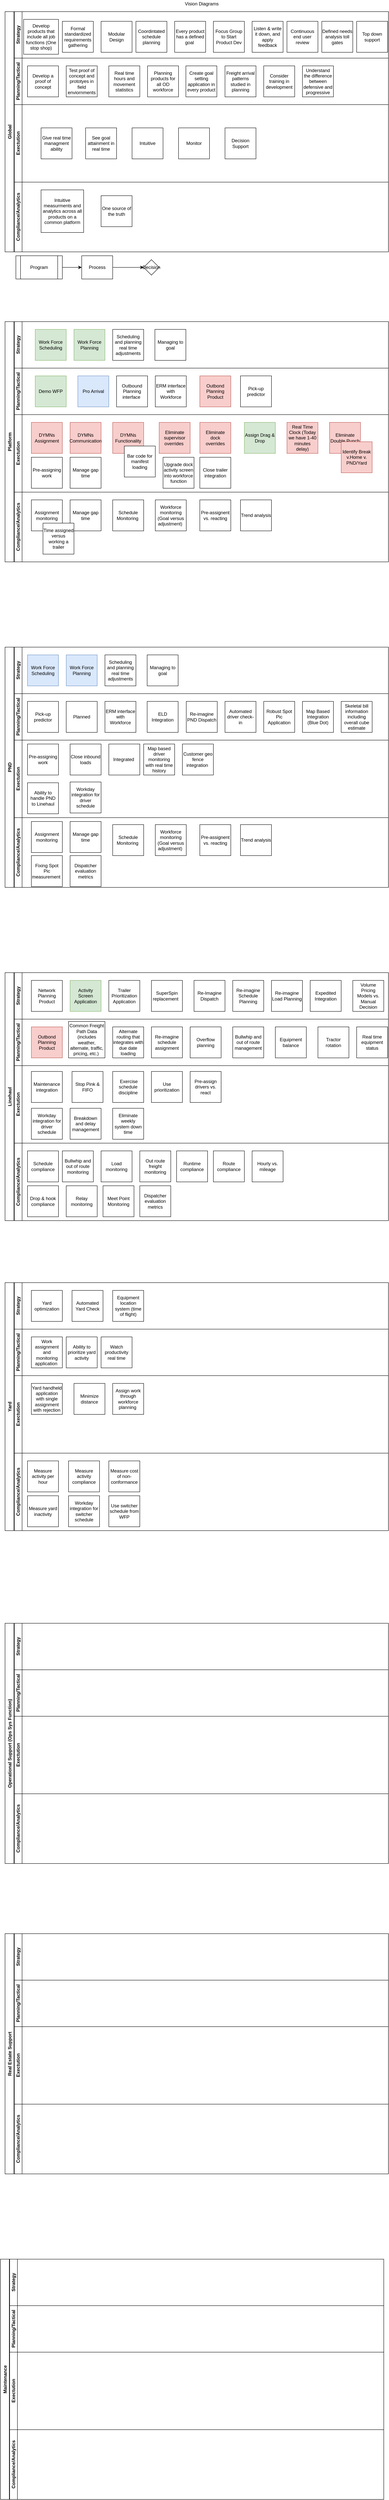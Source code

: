 <mxfile version="14.7.8" type="github">
  <diagram id="prtHgNgQTEPvFCAcTncT" name="Page-1">
    <mxGraphModel dx="569" dy="305" grid="1" gridSize="10" guides="1" tooltips="1" connect="1" arrows="1" fold="1" page="1" pageScale="1" pageWidth="1169" pageHeight="827" math="0" shadow="0">
      <root>
        <mxCell id="0" />
        <mxCell id="1" parent="0" />
        <mxCell id="YpiswbPUXittL1wo25aG-7" value="Global" style="swimlane;horizontal=0;" parent="1" vertex="1">
          <mxGeometry x="82" y="80" width="990" height="620" as="geometry" />
        </mxCell>
        <mxCell id="YpiswbPUXittL1wo25aG-3" value="Strategy" style="swimlane;html=1;startSize=20;horizontal=0;" parent="YpiswbPUXittL1wo25aG-7" vertex="1">
          <mxGeometry x="24" width="966" height="120" as="geometry" />
        </mxCell>
        <mxCell id="aJCjJeXkYi-TB71Nvnjo-6" value="Develop products that include all job functions (One stop shop)" style="whiteSpace=wrap;html=1;aspect=fixed;" vertex="1" parent="YpiswbPUXittL1wo25aG-3">
          <mxGeometry x="24" y="20" width="90" height="90" as="geometry" />
        </mxCell>
        <mxCell id="aJCjJeXkYi-TB71Nvnjo-7" value="Modular Design" style="whiteSpace=wrap;html=1;aspect=fixed;" vertex="1" parent="YpiswbPUXittL1wo25aG-3">
          <mxGeometry x="224" y="25" width="80" height="80" as="geometry" />
        </mxCell>
        <mxCell id="aJCjJeXkYi-TB71Nvnjo-8" value="Coordintated schedule planning" style="whiteSpace=wrap;html=1;aspect=fixed;" vertex="1" parent="YpiswbPUXittL1wo25aG-3">
          <mxGeometry x="314" y="25" width="80" height="80" as="geometry" />
        </mxCell>
        <mxCell id="aJCjJeXkYi-TB71Nvnjo-10" value="Every product has a defined goal&amp;nbsp;" style="whiteSpace=wrap;html=1;aspect=fixed;" vertex="1" parent="YpiswbPUXittL1wo25aG-3">
          <mxGeometry x="414" y="25" width="80" height="80" as="geometry" />
        </mxCell>
        <mxCell id="aJCjJeXkYi-TB71Nvnjo-11" value="Focus Group to Start Product Dev" style="whiteSpace=wrap;html=1;aspect=fixed;" vertex="1" parent="YpiswbPUXittL1wo25aG-3">
          <mxGeometry x="514" y="25" width="80" height="80" as="geometry" />
        </mxCell>
        <mxCell id="aJCjJeXkYi-TB71Nvnjo-12" value="Continuous end user review" style="whiteSpace=wrap;html=1;aspect=fixed;" vertex="1" parent="YpiswbPUXittL1wo25aG-3">
          <mxGeometry x="704" y="25" width="80" height="80" as="geometry" />
        </mxCell>
        <mxCell id="aJCjJeXkYi-TB71Nvnjo-13" value="Defined needs analysis toll gates" style="whiteSpace=wrap;html=1;aspect=fixed;" vertex="1" parent="YpiswbPUXittL1wo25aG-3">
          <mxGeometry x="794" y="25" width="80" height="80" as="geometry" />
        </mxCell>
        <mxCell id="aJCjJeXkYi-TB71Nvnjo-21" value="Listen &amp;amp; write it down, and apply feedback" style="whiteSpace=wrap;html=1;aspect=fixed;" vertex="1" parent="YpiswbPUXittL1wo25aG-3">
          <mxGeometry x="614" y="25" width="80" height="80" as="geometry" />
        </mxCell>
        <mxCell id="aJCjJeXkYi-TB71Nvnjo-22" value="Formal standardized requirements gathering" style="whiteSpace=wrap;html=1;aspect=fixed;" vertex="1" parent="YpiswbPUXittL1wo25aG-3">
          <mxGeometry x="124" y="25" width="80" height="80" as="geometry" />
        </mxCell>
        <mxCell id="aJCjJeXkYi-TB71Nvnjo-31" value="Top down support" style="whiteSpace=wrap;html=1;aspect=fixed;" vertex="1" parent="YpiswbPUXittL1wo25aG-3">
          <mxGeometry x="884" y="25" width="80" height="80" as="geometry" />
        </mxCell>
        <mxCell id="YpiswbPUXittL1wo25aG-10" value="Planning/Tactical" style="swimlane;html=1;startSize=20;horizontal=0;" parent="YpiswbPUXittL1wo25aG-7" vertex="1">
          <mxGeometry x="24" y="120" width="966" height="120" as="geometry" />
        </mxCell>
        <mxCell id="aJCjJeXkYi-TB71Nvnjo-14" value="Real time hours and movement statistics" style="whiteSpace=wrap;html=1;aspect=fixed;" vertex="1" parent="YpiswbPUXittL1wo25aG-10">
          <mxGeometry x="244" y="20" width="80" height="80" as="geometry" />
        </mxCell>
        <mxCell id="aJCjJeXkYi-TB71Nvnjo-16" value="Planning products for all OD workforce" style="whiteSpace=wrap;html=1;aspect=fixed;" vertex="1" parent="YpiswbPUXittL1wo25aG-10">
          <mxGeometry x="344" y="20" width="80" height="80" as="geometry" />
        </mxCell>
        <mxCell id="aJCjJeXkYi-TB71Nvnjo-18" value="Freight arrival patterns studied in planning" style="whiteSpace=wrap;html=1;aspect=fixed;" vertex="1" parent="YpiswbPUXittL1wo25aG-10">
          <mxGeometry x="544" y="20" width="80" height="80" as="geometry" />
        </mxCell>
        <mxCell id="aJCjJeXkYi-TB71Nvnjo-20" value="Create goal setting application in every product" style="whiteSpace=wrap;html=1;aspect=fixed;" vertex="1" parent="YpiswbPUXittL1wo25aG-10">
          <mxGeometry x="443" y="20" width="80" height="80" as="geometry" />
        </mxCell>
        <mxCell id="aJCjJeXkYi-TB71Nvnjo-23" value="Develop a proof of concept" style="whiteSpace=wrap;html=1;aspect=fixed;" vertex="1" parent="YpiswbPUXittL1wo25aG-10">
          <mxGeometry x="34" y="20" width="80" height="80" as="geometry" />
        </mxCell>
        <mxCell id="aJCjJeXkYi-TB71Nvnjo-24" value="Consider training in development" style="whiteSpace=wrap;html=1;aspect=fixed;" vertex="1" parent="YpiswbPUXittL1wo25aG-10">
          <mxGeometry x="644" y="20" width="80" height="80" as="geometry" />
        </mxCell>
        <mxCell id="aJCjJeXkYi-TB71Nvnjo-26" value="Test proof of concept and prototyes in field enviornments" style="whiteSpace=wrap;html=1;aspect=fixed;" vertex="1" parent="YpiswbPUXittL1wo25aG-10">
          <mxGeometry x="134" y="20" width="80" height="80" as="geometry" />
        </mxCell>
        <mxCell id="aJCjJeXkYi-TB71Nvnjo-27" value="Understand the difference between defensive and progressive" style="whiteSpace=wrap;html=1;aspect=fixed;" vertex="1" parent="YpiswbPUXittL1wo25aG-10">
          <mxGeometry x="744" y="20" width="80" height="80" as="geometry" />
        </mxCell>
        <mxCell id="YpiswbPUXittL1wo25aG-18" value="Compliance/Analytics" style="swimlane;html=1;startSize=20;horizontal=0;" parent="YpiswbPUXittL1wo25aG-7" vertex="1">
          <mxGeometry x="24" y="440" width="966" height="180" as="geometry" />
        </mxCell>
        <mxCell id="aJCjJeXkYi-TB71Nvnjo-9" value="Intuitive measurments and analytics across all products on a common platform" style="whiteSpace=wrap;html=1;aspect=fixed;" vertex="1" parent="YpiswbPUXittL1wo25aG-18">
          <mxGeometry x="69" y="20" width="110" height="110" as="geometry" />
        </mxCell>
        <mxCell id="aJCjJeXkYi-TB71Nvnjo-35" value="One source of the truth" style="whiteSpace=wrap;html=1;aspect=fixed;" vertex="1" parent="YpiswbPUXittL1wo25aG-18">
          <mxGeometry x="224" y="35" width="80" height="80" as="geometry" />
        </mxCell>
        <mxCell id="YpiswbPUXittL1wo25aG-33" value="Exectution" style="swimlane;html=1;startSize=20;horizontal=0;" parent="YpiswbPUXittL1wo25aG-7" vertex="1">
          <mxGeometry x="24" y="240" width="966" height="200" as="geometry" />
        </mxCell>
        <mxCell id="aJCjJeXkYi-TB71Nvnjo-19" value="Give real time managment ability" style="whiteSpace=wrap;html=1;aspect=fixed;" vertex="1" parent="YpiswbPUXittL1wo25aG-33">
          <mxGeometry x="69" y="60" width="80" height="80" as="geometry" />
        </mxCell>
        <mxCell id="aJCjJeXkYi-TB71Nvnjo-17" value="See goal attainment in real time" style="whiteSpace=wrap;html=1;aspect=fixed;" vertex="1" parent="YpiswbPUXittL1wo25aG-33">
          <mxGeometry x="184" y="60" width="80" height="80" as="geometry" />
        </mxCell>
        <mxCell id="aJCjJeXkYi-TB71Nvnjo-28" value="Intuitive" style="whiteSpace=wrap;html=1;aspect=fixed;" vertex="1" parent="YpiswbPUXittL1wo25aG-33">
          <mxGeometry x="304" y="60" width="80" height="80" as="geometry" />
        </mxCell>
        <mxCell id="aJCjJeXkYi-TB71Nvnjo-29" value="Monitor" style="whiteSpace=wrap;html=1;aspect=fixed;" vertex="1" parent="YpiswbPUXittL1wo25aG-33">
          <mxGeometry x="424" y="60" width="80" height="80" as="geometry" />
        </mxCell>
        <mxCell id="aJCjJeXkYi-TB71Nvnjo-30" value="Decision Support" style="whiteSpace=wrap;html=1;aspect=fixed;" vertex="1" parent="YpiswbPUXittL1wo25aG-33">
          <mxGeometry x="544" y="60" width="80" height="80" as="geometry" />
        </mxCell>
        <mxCell id="YpiswbPUXittL1wo25aG-24" value="Platform" style="swimlane;horizontal=0;startSize=23;" parent="1" vertex="1">
          <mxGeometry x="82" y="880" width="990" height="620" as="geometry" />
        </mxCell>
        <mxCell id="YpiswbPUXittL1wo25aG-25" value="Strategy" style="swimlane;html=1;startSize=20;horizontal=0;" parent="YpiswbPUXittL1wo25aG-24" vertex="1">
          <mxGeometry x="24" width="966" height="120" as="geometry" />
        </mxCell>
        <mxCell id="YpiswbPUXittL1wo25aG-29" style="edgeStyle=orthogonalEdgeStyle;rounded=0;orthogonalLoop=1;jettySize=auto;html=1;exitX=1;exitY=0.5;exitDx=0;exitDy=0;entryX=0;entryY=0.5;entryDx=0;entryDy=0;" parent="YpiswbPUXittL1wo25aG-25" edge="1">
          <mxGeometry relative="1" as="geometry">
            <mxPoint x="236" y="60" as="targetPoint" />
          </mxGeometry>
        </mxCell>
        <mxCell id="aJCjJeXkYi-TB71Nvnjo-32" value="Work Force Planning" style="whiteSpace=wrap;html=1;aspect=fixed;fillColor=#d5e8d4;strokeColor=#82b366;" vertex="1" parent="YpiswbPUXittL1wo25aG-25">
          <mxGeometry x="154" y="20" width="80" height="80" as="geometry" />
        </mxCell>
        <mxCell id="aJCjJeXkYi-TB71Nvnjo-36" value="Work Force Scheduling" style="whiteSpace=wrap;html=1;aspect=fixed;fillColor=#d5e8d4;strokeColor=#82b366;" vertex="1" parent="YpiswbPUXittL1wo25aG-25">
          <mxGeometry x="54" y="20" width="80" height="80" as="geometry" />
        </mxCell>
        <mxCell id="aJCjJeXkYi-TB71Nvnjo-37" value="Scheduling and planning real time adjustments" style="whiteSpace=wrap;html=1;aspect=fixed;" vertex="1" parent="YpiswbPUXittL1wo25aG-25">
          <mxGeometry x="254" y="20" width="80" height="80" as="geometry" />
        </mxCell>
        <mxCell id="aJCjJeXkYi-TB71Nvnjo-38" value="Managing to goal" style="whiteSpace=wrap;html=1;aspect=fixed;" vertex="1" parent="YpiswbPUXittL1wo25aG-25">
          <mxGeometry x="363" y="20" width="80" height="80" as="geometry" />
        </mxCell>
        <mxCell id="YpiswbPUXittL1wo25aG-31" value="Planning/Tactical" style="swimlane;html=1;startSize=20;horizontal=0;" parent="YpiswbPUXittL1wo25aG-24" vertex="1">
          <mxGeometry x="24" y="120" width="966" height="120" as="geometry" />
        </mxCell>
        <mxCell id="aJCjJeXkYi-TB71Nvnjo-48" value="Demo WFP" style="whiteSpace=wrap;html=1;aspect=fixed;fillColor=#d5e8d4;strokeColor=#82b366;" vertex="1" parent="YpiswbPUXittL1wo25aG-31">
          <mxGeometry x="54" y="20" width="80" height="80" as="geometry" />
        </mxCell>
        <mxCell id="aJCjJeXkYi-TB71Nvnjo-57" value="Pro Arrival" style="whiteSpace=wrap;html=1;aspect=fixed;fillColor=#dae8fc;strokeColor=#6c8ebf;" vertex="1" parent="YpiswbPUXittL1wo25aG-31">
          <mxGeometry x="164" y="20" width="80" height="80" as="geometry" />
        </mxCell>
        <mxCell id="aJCjJeXkYi-TB71Nvnjo-60" value="Outbond Planning Product" style="whiteSpace=wrap;html=1;aspect=fixed;fillColor=#f8cecc;strokeColor=#b85450;" vertex="1" parent="YpiswbPUXittL1wo25aG-31">
          <mxGeometry x="479" y="20" width="80" height="80" as="geometry" />
        </mxCell>
        <mxCell id="aJCjJeXkYi-TB71Nvnjo-64" value="ERM interface with Workforce" style="whiteSpace=wrap;html=1;aspect=fixed;" vertex="1" parent="YpiswbPUXittL1wo25aG-31">
          <mxGeometry x="364" y="20" width="80" height="80" as="geometry" />
        </mxCell>
        <mxCell id="aJCjJeXkYi-TB71Nvnjo-65" value="Outbound Planning interface&amp;nbsp;" style="whiteSpace=wrap;html=1;aspect=fixed;" vertex="1" parent="YpiswbPUXittL1wo25aG-31">
          <mxGeometry x="264" y="20" width="80" height="80" as="geometry" />
        </mxCell>
        <mxCell id="aJCjJeXkYi-TB71Nvnjo-81" value="Pick-up predictor" style="whiteSpace=wrap;html=1;aspect=fixed;" vertex="1" parent="YpiswbPUXittL1wo25aG-31">
          <mxGeometry x="584" y="20" width="80" height="80" as="geometry" />
        </mxCell>
        <mxCell id="YpiswbPUXittL1wo25aG-32" value="Compliance/Analytics" style="swimlane;html=1;startSize=20;horizontal=0;" parent="YpiswbPUXittL1wo25aG-24" vertex="1">
          <mxGeometry x="24" y="440" width="966" height="180" as="geometry" />
        </mxCell>
        <mxCell id="YpiswbPUXittL1wo25aG-14" value="Exectution" style="swimlane;html=1;startSize=20;horizontal=0;" parent="YpiswbPUXittL1wo25aG-32" vertex="1">
          <mxGeometry y="-200" width="966" height="200" as="geometry" />
        </mxCell>
        <mxCell id="aJCjJeXkYi-TB71Nvnjo-39" value="DYMNs Assignment" style="whiteSpace=wrap;html=1;aspect=fixed;fillColor=#f8cecc;strokeColor=#b85450;" vertex="1" parent="YpiswbPUXittL1wo25aG-14">
          <mxGeometry x="44" y="20" width="80" height="80" as="geometry" />
        </mxCell>
        <mxCell id="aJCjJeXkYi-TB71Nvnjo-40" value="DYMNs Communication&lt;br&gt;" style="whiteSpace=wrap;html=1;aspect=fixed;fillColor=#f8cecc;strokeColor=#b85450;" vertex="1" parent="YpiswbPUXittL1wo25aG-14">
          <mxGeometry x="144" y="20" width="80" height="80" as="geometry" />
        </mxCell>
        <mxCell id="aJCjJeXkYi-TB71Nvnjo-41" value="DYMNs Functionality" style="whiteSpace=wrap;html=1;aspect=fixed;fillColor=#f8cecc;strokeColor=#b85450;" vertex="1" parent="YpiswbPUXittL1wo25aG-14">
          <mxGeometry x="254" y="20" width="80" height="80" as="geometry" />
        </mxCell>
        <mxCell id="aJCjJeXkYi-TB71Nvnjo-42" value="Eliminate supervisor overrides&amp;nbsp;" style="whiteSpace=wrap;html=1;aspect=fixed;fillColor=#f8cecc;strokeColor=#b85450;" vertex="1" parent="YpiswbPUXittL1wo25aG-14">
          <mxGeometry x="374" y="20" width="80" height="80" as="geometry" />
        </mxCell>
        <mxCell id="aJCjJeXkYi-TB71Nvnjo-43" value="Eliminate dock overrides" style="whiteSpace=wrap;html=1;aspect=fixed;fillColor=#f8cecc;strokeColor=#b85450;" vertex="1" parent="YpiswbPUXittL1wo25aG-14">
          <mxGeometry x="479" y="20" width="80" height="80" as="geometry" />
        </mxCell>
        <mxCell id="aJCjJeXkYi-TB71Nvnjo-49" value="Assign Drag &amp;amp; Drop" style="whiteSpace=wrap;html=1;aspect=fixed;fillColor=#d5e8d4;strokeColor=#82b366;" vertex="1" parent="YpiswbPUXittL1wo25aG-14">
          <mxGeometry x="594" y="20" width="80" height="80" as="geometry" />
        </mxCell>
        <mxCell id="aJCjJeXkYi-TB71Nvnjo-50" value="Real Time Clock (Today we have 1-40 minutes delay)" style="whiteSpace=wrap;html=1;aspect=fixed;fillColor=#f8cecc;strokeColor=#b85450;" vertex="1" parent="YpiswbPUXittL1wo25aG-14">
          <mxGeometry x="704" y="20" width="80" height="80" as="geometry" />
        </mxCell>
        <mxCell id="aJCjJeXkYi-TB71Nvnjo-51" value="Eliminate Double Punch" style="whiteSpace=wrap;html=1;aspect=fixed;fillColor=#f8cecc;strokeColor=#b85450;" vertex="1" parent="YpiswbPUXittL1wo25aG-14">
          <mxGeometry x="814" y="20" width="80" height="80" as="geometry" />
        </mxCell>
        <mxCell id="aJCjJeXkYi-TB71Nvnjo-55" value="Pre-assigning work" style="whiteSpace=wrap;html=1;aspect=fixed;" vertex="1" parent="YpiswbPUXittL1wo25aG-14">
          <mxGeometry x="44" y="110" width="80" height="80" as="geometry" />
        </mxCell>
        <mxCell id="aJCjJeXkYi-TB71Nvnjo-56" value="Manage gap time" style="whiteSpace=wrap;html=1;aspect=fixed;" vertex="1" parent="YpiswbPUXittL1wo25aG-14">
          <mxGeometry x="144" y="110" width="80" height="80" as="geometry" />
        </mxCell>
        <mxCell id="aJCjJeXkYi-TB71Nvnjo-59" value="Identify Break v.Home v. PND/Yard" style="whiteSpace=wrap;html=1;aspect=fixed;fillColor=#f8cecc;strokeColor=#b85450;" vertex="1" parent="YpiswbPUXittL1wo25aG-14">
          <mxGeometry x="844" y="70" width="80" height="80" as="geometry" />
        </mxCell>
        <mxCell id="aJCjJeXkYi-TB71Nvnjo-61" value="Bar code for manifest loading" style="whiteSpace=wrap;html=1;aspect=fixed;" vertex="1" parent="YpiswbPUXittL1wo25aG-14">
          <mxGeometry x="284" y="81" width="80" height="80" as="geometry" />
        </mxCell>
        <mxCell id="aJCjJeXkYi-TB71Nvnjo-63" value="Upgrade dock activity screen into workforce function" style="whiteSpace=wrap;html=1;aspect=fixed;" vertex="1" parent="YpiswbPUXittL1wo25aG-14">
          <mxGeometry x="384" y="110" width="80" height="80" as="geometry" />
        </mxCell>
        <mxCell id="aJCjJeXkYi-TB71Nvnjo-100" value="Close trailer integration" style="whiteSpace=wrap;html=1;aspect=fixed;" vertex="1" parent="YpiswbPUXittL1wo25aG-14">
          <mxGeometry x="479" y="110" width="80" height="80" as="geometry" />
        </mxCell>
        <mxCell id="aJCjJeXkYi-TB71Nvnjo-54" value="Assignment monitoring" style="whiteSpace=wrap;html=1;aspect=fixed;" vertex="1" parent="YpiswbPUXittL1wo25aG-32">
          <mxGeometry x="44" y="20" width="80" height="80" as="geometry" />
        </mxCell>
        <mxCell id="aJCjJeXkYi-TB71Nvnjo-53" value="Manage gap time" style="whiteSpace=wrap;html=1;aspect=fixed;" vertex="1" parent="YpiswbPUXittL1wo25aG-32">
          <mxGeometry x="144" y="20" width="80" height="80" as="geometry" />
        </mxCell>
        <mxCell id="aJCjJeXkYi-TB71Nvnjo-67" value="Schedule Monitoring&amp;nbsp;" style="whiteSpace=wrap;html=1;aspect=fixed;" vertex="1" parent="YpiswbPUXittL1wo25aG-32">
          <mxGeometry x="254" y="20" width="80" height="80" as="geometry" />
        </mxCell>
        <mxCell id="aJCjJeXkYi-TB71Nvnjo-68" value="Workforce monitoring (Goal versus adjustment)&amp;nbsp;" style="whiteSpace=wrap;html=1;aspect=fixed;" vertex="1" parent="YpiswbPUXittL1wo25aG-32">
          <mxGeometry x="364" y="20" width="80" height="80" as="geometry" />
        </mxCell>
        <mxCell id="aJCjJeXkYi-TB71Nvnjo-69" value="Pre-assignent vs. reacting" style="whiteSpace=wrap;html=1;aspect=fixed;" vertex="1" parent="YpiswbPUXittL1wo25aG-32">
          <mxGeometry x="479" y="20" width="80" height="80" as="geometry" />
        </mxCell>
        <mxCell id="aJCjJeXkYi-TB71Nvnjo-70" value="Time assigned versus working a trailer" style="whiteSpace=wrap;html=1;aspect=fixed;" vertex="1" parent="YpiswbPUXittL1wo25aG-32">
          <mxGeometry x="74" y="80" width="80" height="80" as="geometry" />
        </mxCell>
        <mxCell id="aJCjJeXkYi-TB71Nvnjo-71" value="Trend analysis" style="whiteSpace=wrap;html=1;aspect=fixed;" vertex="1" parent="YpiswbPUXittL1wo25aG-32">
          <mxGeometry x="584" y="20" width="80" height="80" as="geometry" />
        </mxCell>
        <mxCell id="YpiswbPUXittL1wo25aG-34" value="PND" style="swimlane;horizontal=0;" parent="1" vertex="1">
          <mxGeometry x="82" y="1720" width="990" height="620" as="geometry" />
        </mxCell>
        <mxCell id="YpiswbPUXittL1wo25aG-35" value="Strategy" style="swimlane;html=1;startSize=20;horizontal=0;" parent="YpiswbPUXittL1wo25aG-34" vertex="1">
          <mxGeometry x="24" width="966" height="120" as="geometry" />
        </mxCell>
        <mxCell id="aJCjJeXkYi-TB71Nvnjo-76" value="Work Force Planning" style="whiteSpace=wrap;html=1;aspect=fixed;fillColor=#dae8fc;strokeColor=#6c8ebf;" vertex="1" parent="YpiswbPUXittL1wo25aG-35">
          <mxGeometry x="134" y="20" width="80" height="80" as="geometry" />
        </mxCell>
        <mxCell id="aJCjJeXkYi-TB71Nvnjo-77" value="Work Force Scheduling" style="whiteSpace=wrap;html=1;aspect=fixed;fillColor=#dae8fc;strokeColor=#6c8ebf;" vertex="1" parent="YpiswbPUXittL1wo25aG-35">
          <mxGeometry x="34" y="20" width="80" height="80" as="geometry" />
        </mxCell>
        <mxCell id="aJCjJeXkYi-TB71Nvnjo-78" value="Scheduling and planning real time adjustments" style="whiteSpace=wrap;html=1;aspect=fixed;" vertex="1" parent="YpiswbPUXittL1wo25aG-35">
          <mxGeometry x="234" y="20" width="80" height="80" as="geometry" />
        </mxCell>
        <mxCell id="aJCjJeXkYi-TB71Nvnjo-79" value="Managing to goal" style="whiteSpace=wrap;html=1;aspect=fixed;" vertex="1" parent="YpiswbPUXittL1wo25aG-35">
          <mxGeometry x="343" y="20" width="80" height="80" as="geometry" />
        </mxCell>
        <mxCell id="YpiswbPUXittL1wo25aG-41" value="Planning/Tactical" style="swimlane;html=1;startSize=20;horizontal=0;" parent="YpiswbPUXittL1wo25aG-34" vertex="1">
          <mxGeometry x="24" y="120" width="966" height="120" as="geometry" />
        </mxCell>
        <mxCell id="aJCjJeXkYi-TB71Nvnjo-80" value="Pick-up predictor" style="whiteSpace=wrap;html=1;aspect=fixed;" vertex="1" parent="YpiswbPUXittL1wo25aG-41">
          <mxGeometry x="34" y="20" width="80" height="80" as="geometry" />
        </mxCell>
        <mxCell id="aJCjJeXkYi-TB71Nvnjo-82" value="Planned" style="whiteSpace=wrap;html=1;aspect=fixed;" vertex="1" parent="YpiswbPUXittL1wo25aG-41">
          <mxGeometry x="134" y="20" width="80" height="80" as="geometry" />
        </mxCell>
        <mxCell id="aJCjJeXkYi-TB71Nvnjo-83" value="ERM interface with Workforce" style="whiteSpace=wrap;html=1;aspect=fixed;" vertex="1" parent="YpiswbPUXittL1wo25aG-41">
          <mxGeometry x="234" y="20" width="80" height="80" as="geometry" />
        </mxCell>
        <mxCell id="aJCjJeXkYi-TB71Nvnjo-91" value="ELD Integration" style="whiteSpace=wrap;html=1;aspect=fixed;" vertex="1" parent="YpiswbPUXittL1wo25aG-41">
          <mxGeometry x="343" y="20" width="80" height="80" as="geometry" />
        </mxCell>
        <mxCell id="aJCjJeXkYi-TB71Nvnjo-92" value="Automated driver check-in" style="whiteSpace=wrap;html=1;aspect=fixed;" vertex="1" parent="YpiswbPUXittL1wo25aG-41">
          <mxGeometry x="544" y="20" width="80" height="80" as="geometry" />
        </mxCell>
        <mxCell id="aJCjJeXkYi-TB71Nvnjo-93" value="Re-imagine PND Dispatch" style="whiteSpace=wrap;html=1;aspect=fixed;" vertex="1" parent="YpiswbPUXittL1wo25aG-41">
          <mxGeometry x="444" y="20" width="80" height="80" as="geometry" />
        </mxCell>
        <mxCell id="aJCjJeXkYi-TB71Nvnjo-94" value="Robust Spot Pic Application" style="whiteSpace=wrap;html=1;aspect=fixed;" vertex="1" parent="YpiswbPUXittL1wo25aG-41">
          <mxGeometry x="644" y="20" width="80" height="80" as="geometry" />
        </mxCell>
        <mxCell id="aJCjJeXkYi-TB71Nvnjo-96" value="Map Based Integration (Blue Dot)" style="whiteSpace=wrap;html=1;aspect=fixed;" vertex="1" parent="YpiswbPUXittL1wo25aG-41">
          <mxGeometry x="744" y="20" width="80" height="80" as="geometry" />
        </mxCell>
        <mxCell id="aJCjJeXkYi-TB71Nvnjo-97" value="Skeletal bill information including overall cube estimate" style="whiteSpace=wrap;html=1;aspect=fixed;" vertex="1" parent="YpiswbPUXittL1wo25aG-41">
          <mxGeometry x="844" y="20" width="80" height="80" as="geometry" />
        </mxCell>
        <mxCell id="YpiswbPUXittL1wo25aG-42" value="Compliance/Analytics" style="swimlane;html=1;startSize=20;horizontal=0;" parent="YpiswbPUXittL1wo25aG-34" vertex="1">
          <mxGeometry x="24" y="440" width="966" height="180" as="geometry" />
        </mxCell>
        <mxCell id="YpiswbPUXittL1wo25aG-43" value="Exectution" style="swimlane;html=1;startSize=20;horizontal=0;" parent="YpiswbPUXittL1wo25aG-42" vertex="1">
          <mxGeometry y="-200" width="966" height="200" as="geometry" />
        </mxCell>
        <mxCell id="aJCjJeXkYi-TB71Nvnjo-84" value="Pre-assigning work" style="whiteSpace=wrap;html=1;aspect=fixed;" vertex="1" parent="YpiswbPUXittL1wo25aG-43">
          <mxGeometry x="34" y="10" width="80" height="80" as="geometry" />
        </mxCell>
        <mxCell id="aJCjJeXkYi-TB71Nvnjo-98" value="Close inbound loads" style="whiteSpace=wrap;html=1;aspect=fixed;" vertex="1" parent="YpiswbPUXittL1wo25aG-43">
          <mxGeometry x="144" y="10" width="80" height="80" as="geometry" />
        </mxCell>
        <mxCell id="aJCjJeXkYi-TB71Nvnjo-99" value="Integrated&amp;nbsp;" style="whiteSpace=wrap;html=1;aspect=fixed;" vertex="1" parent="YpiswbPUXittL1wo25aG-43">
          <mxGeometry x="244" y="10" width="80" height="80" as="geometry" />
        </mxCell>
        <mxCell id="aJCjJeXkYi-TB71Nvnjo-101" value="Map based driver monitoring with real time history" style="whiteSpace=wrap;html=1;aspect=fixed;" vertex="1" parent="YpiswbPUXittL1wo25aG-43">
          <mxGeometry x="334" y="10" width="80" height="80" as="geometry" />
        </mxCell>
        <mxCell id="aJCjJeXkYi-TB71Nvnjo-102" value="Customer geo fence integration&amp;nbsp;" style="whiteSpace=wrap;html=1;aspect=fixed;" vertex="1" parent="YpiswbPUXittL1wo25aG-43">
          <mxGeometry x="434" y="10" width="80" height="80" as="geometry" />
        </mxCell>
        <mxCell id="aJCjJeXkYi-TB71Nvnjo-104" value="Ability to handle PND to Linehaul" style="whiteSpace=wrap;html=1;aspect=fixed;" vertex="1" parent="YpiswbPUXittL1wo25aG-43">
          <mxGeometry x="34" y="110" width="80" height="80" as="geometry" />
        </mxCell>
        <mxCell id="aJCjJeXkYi-TB71Nvnjo-141" value="Workday integration for driver schedule" style="whiteSpace=wrap;html=1;aspect=fixed;" vertex="1" parent="YpiswbPUXittL1wo25aG-43">
          <mxGeometry x="144" y="108" width="80" height="80" as="geometry" />
        </mxCell>
        <mxCell id="aJCjJeXkYi-TB71Nvnjo-85" value="Assignment monitoring" style="whiteSpace=wrap;html=1;aspect=fixed;" vertex="1" parent="YpiswbPUXittL1wo25aG-42">
          <mxGeometry x="44" y="10" width="80" height="80" as="geometry" />
        </mxCell>
        <mxCell id="aJCjJeXkYi-TB71Nvnjo-86" value="Manage gap time" style="whiteSpace=wrap;html=1;aspect=fixed;" vertex="1" parent="YpiswbPUXittL1wo25aG-42">
          <mxGeometry x="144" y="10" width="80" height="80" as="geometry" />
        </mxCell>
        <mxCell id="aJCjJeXkYi-TB71Nvnjo-87" value="Schedule Monitoring&amp;nbsp;" style="whiteSpace=wrap;html=1;aspect=fixed;" vertex="1" parent="YpiswbPUXittL1wo25aG-42">
          <mxGeometry x="254" y="18" width="80" height="80" as="geometry" />
        </mxCell>
        <mxCell id="aJCjJeXkYi-TB71Nvnjo-88" value="Workforce monitoring (Goal versus adjustment)&amp;nbsp;" style="whiteSpace=wrap;html=1;aspect=fixed;" vertex="1" parent="YpiswbPUXittL1wo25aG-42">
          <mxGeometry x="364" y="18" width="80" height="80" as="geometry" />
        </mxCell>
        <mxCell id="aJCjJeXkYi-TB71Nvnjo-89" value="Pre-assignent vs. reacting" style="whiteSpace=wrap;html=1;aspect=fixed;" vertex="1" parent="YpiswbPUXittL1wo25aG-42">
          <mxGeometry x="479" y="18" width="80" height="80" as="geometry" />
        </mxCell>
        <mxCell id="aJCjJeXkYi-TB71Nvnjo-90" value="Trend analysis" style="whiteSpace=wrap;html=1;aspect=fixed;" vertex="1" parent="YpiswbPUXittL1wo25aG-42">
          <mxGeometry x="584" y="18" width="80" height="80" as="geometry" />
        </mxCell>
        <mxCell id="aJCjJeXkYi-TB71Nvnjo-103" value="Fixing Spot Pic measurement&amp;nbsp;" style="whiteSpace=wrap;html=1;aspect=fixed;" vertex="1" parent="YpiswbPUXittL1wo25aG-42">
          <mxGeometry x="44" y="98" width="80" height="80" as="geometry" />
        </mxCell>
        <mxCell id="aJCjJeXkYi-TB71Nvnjo-105" value="Dispatcher evaluation metrics" style="whiteSpace=wrap;html=1;aspect=fixed;" vertex="1" parent="YpiswbPUXittL1wo25aG-42">
          <mxGeometry x="144" y="98" width="80" height="80" as="geometry" />
        </mxCell>
        <mxCell id="YpiswbPUXittL1wo25aG-46" value="" style="edgeStyle=orthogonalEdgeStyle;rounded=0;orthogonalLoop=1;jettySize=auto;html=1;endArrow=classic;endFill=1;" parent="1" source="YpiswbPUXittL1wo25aG-47" target="YpiswbPUXittL1wo25aG-48" edge="1">
          <mxGeometry relative="1" as="geometry" />
        </mxCell>
        <mxCell id="YpiswbPUXittL1wo25aG-47" value="Process" style="rounded=0;whiteSpace=wrap;html=1;fontFamily=Helvetica;fontSize=12;fontColor=#000000;align=center;" parent="1" vertex="1">
          <mxGeometry x="280" y="710" width="80" height="60" as="geometry" />
        </mxCell>
        <mxCell id="YpiswbPUXittL1wo25aG-48" value="Decision" style="rhombus;whiteSpace=wrap;html=1;fontFamily=Helvetica;fontSize=12;fontColor=#000000;align=center;" parent="1" vertex="1">
          <mxGeometry x="440" y="720" width="40" height="40" as="geometry" />
        </mxCell>
        <mxCell id="YpiswbPUXittL1wo25aG-49" style="edgeStyle=orthogonalEdgeStyle;rounded=0;orthogonalLoop=1;jettySize=auto;html=1;exitX=1;exitY=0.5;exitDx=0;exitDy=0;entryX=0;entryY=0.5;entryDx=0;entryDy=0;" parent="1" source="YpiswbPUXittL1wo25aG-50" target="YpiswbPUXittL1wo25aG-47" edge="1">
          <mxGeometry relative="1" as="geometry" />
        </mxCell>
        <mxCell id="YpiswbPUXittL1wo25aG-50" value="Program" style="shape=process;whiteSpace=wrap;html=1;backgroundOutline=1;" parent="1" vertex="1">
          <mxGeometry x="110" y="710" width="120" height="60" as="geometry" />
        </mxCell>
        <mxCell id="YpiswbPUXittL1wo25aG-53" value="Linehaul" style="swimlane;horizontal=0;" parent="1" vertex="1">
          <mxGeometry x="82" y="2560" width="990" height="640" as="geometry" />
        </mxCell>
        <mxCell id="YpiswbPUXittL1wo25aG-54" value="Strategy" style="swimlane;html=1;startSize=20;horizontal=0;" parent="YpiswbPUXittL1wo25aG-53" vertex="1">
          <mxGeometry x="24" width="966" height="120" as="geometry" />
        </mxCell>
        <mxCell id="aJCjJeXkYi-TB71Nvnjo-106" value="Activity Screen Application" style="whiteSpace=wrap;html=1;aspect=fixed;fillColor=#d5e8d4;strokeColor=#82b366;" vertex="1" parent="YpiswbPUXittL1wo25aG-54">
          <mxGeometry x="144" y="20" width="80" height="80" as="geometry" />
        </mxCell>
        <mxCell id="aJCjJeXkYi-TB71Nvnjo-107" value="Trailer Prioritization Application" style="whiteSpace=wrap;html=1;aspect=fixed;" vertex="1" parent="YpiswbPUXittL1wo25aG-54">
          <mxGeometry x="244" y="20" width="80" height="80" as="geometry" />
        </mxCell>
        <mxCell id="aJCjJeXkYi-TB71Nvnjo-108" value="Network Planning Product" style="whiteSpace=wrap;html=1;aspect=fixed;" vertex="1" parent="YpiswbPUXittL1wo25aG-54">
          <mxGeometry x="44" y="20" width="80" height="80" as="geometry" />
        </mxCell>
        <mxCell id="aJCjJeXkYi-TB71Nvnjo-109" value="SuperSpin replacement&amp;nbsp;&amp;nbsp;" style="whiteSpace=wrap;html=1;aspect=fixed;" vertex="1" parent="YpiswbPUXittL1wo25aG-54">
          <mxGeometry x="354" y="20" width="80" height="80" as="geometry" />
        </mxCell>
        <mxCell id="aJCjJeXkYi-TB71Nvnjo-110" value="Re-Imagine Dispatch" style="whiteSpace=wrap;html=1;aspect=fixed;" vertex="1" parent="YpiswbPUXittL1wo25aG-54">
          <mxGeometry x="464" y="20" width="80" height="80" as="geometry" />
        </mxCell>
        <mxCell id="aJCjJeXkYi-TB71Nvnjo-111" value="Re-imagine Schedule Planning" style="whiteSpace=wrap;html=1;aspect=fixed;" vertex="1" parent="YpiswbPUXittL1wo25aG-54">
          <mxGeometry x="564" y="20" width="80" height="80" as="geometry" />
        </mxCell>
        <mxCell id="aJCjJeXkYi-TB71Nvnjo-112" value="Re-imagine Load Planning" style="whiteSpace=wrap;html=1;aspect=fixed;" vertex="1" parent="YpiswbPUXittL1wo25aG-54">
          <mxGeometry x="664" y="20" width="80" height="80" as="geometry" />
        </mxCell>
        <mxCell id="aJCjJeXkYi-TB71Nvnjo-113" value="Expedited Integration" style="whiteSpace=wrap;html=1;aspect=fixed;" vertex="1" parent="YpiswbPUXittL1wo25aG-54">
          <mxGeometry x="764" y="20" width="80" height="80" as="geometry" />
        </mxCell>
        <mxCell id="aJCjJeXkYi-TB71Nvnjo-114" value="Volume Pricing Models vs. Manual Decision" style="whiteSpace=wrap;html=1;aspect=fixed;" vertex="1" parent="YpiswbPUXittL1wo25aG-54">
          <mxGeometry x="874" y="20" width="80" height="80" as="geometry" />
        </mxCell>
        <mxCell id="YpiswbPUXittL1wo25aG-55" value="Planning/Tactical" style="swimlane;html=1;startSize=20;horizontal=0;" parent="YpiswbPUXittL1wo25aG-53" vertex="1">
          <mxGeometry x="24" y="120" width="966" height="120" as="geometry" />
        </mxCell>
        <mxCell id="aJCjJeXkYi-TB71Nvnjo-66" value="Outbond Planning Product" style="whiteSpace=wrap;html=1;aspect=fixed;fillColor=#f8cecc;strokeColor=#b85450;" vertex="1" parent="YpiswbPUXittL1wo25aG-55">
          <mxGeometry x="44" y="20" width="80" height="80" as="geometry" />
        </mxCell>
        <mxCell id="aJCjJeXkYi-TB71Nvnjo-115" value="Common Freight Path Data (includes weather, alternate, traffic, pricing, etc.)&amp;nbsp;" style="whiteSpace=wrap;html=1;aspect=fixed;" vertex="1" parent="YpiswbPUXittL1wo25aG-55">
          <mxGeometry x="140" y="6" width="94" height="94" as="geometry" />
        </mxCell>
        <mxCell id="aJCjJeXkYi-TB71Nvnjo-116" value="Alternate routing that integrates with due date loading" style="whiteSpace=wrap;html=1;aspect=fixed;" vertex="1" parent="YpiswbPUXittL1wo25aG-55">
          <mxGeometry x="254" y="20" width="80" height="80" as="geometry" />
        </mxCell>
        <mxCell id="aJCjJeXkYi-TB71Nvnjo-117" value="Re-imagine schedule assignment" style="whiteSpace=wrap;html=1;aspect=fixed;" vertex="1" parent="YpiswbPUXittL1wo25aG-55">
          <mxGeometry x="354" y="20" width="80" height="80" as="geometry" />
        </mxCell>
        <mxCell id="aJCjJeXkYi-TB71Nvnjo-120" value="Overflow planning" style="whiteSpace=wrap;html=1;aspect=fixed;" vertex="1" parent="YpiswbPUXittL1wo25aG-55">
          <mxGeometry x="454" y="20" width="80" height="80" as="geometry" />
        </mxCell>
        <mxCell id="aJCjJeXkYi-TB71Nvnjo-121" value="Bullwhip and out of route management" style="whiteSpace=wrap;html=1;aspect=fixed;" vertex="1" parent="YpiswbPUXittL1wo25aG-55">
          <mxGeometry x="564" y="20" width="80" height="80" as="geometry" />
        </mxCell>
        <mxCell id="aJCjJeXkYi-TB71Nvnjo-123" value="Equipment balance" style="whiteSpace=wrap;html=1;aspect=fixed;" vertex="1" parent="YpiswbPUXittL1wo25aG-55">
          <mxGeometry x="674" y="20" width="80" height="80" as="geometry" />
        </mxCell>
        <mxCell id="aJCjJeXkYi-TB71Nvnjo-124" value="Tractor rotation" style="whiteSpace=wrap;html=1;aspect=fixed;" vertex="1" parent="YpiswbPUXittL1wo25aG-55">
          <mxGeometry x="784" y="20" width="80" height="80" as="geometry" />
        </mxCell>
        <mxCell id="aJCjJeXkYi-TB71Nvnjo-125" value="Real time equipment status" style="whiteSpace=wrap;html=1;aspect=fixed;" vertex="1" parent="YpiswbPUXittL1wo25aG-55">
          <mxGeometry x="884" y="20" width="80" height="80" as="geometry" />
        </mxCell>
        <mxCell id="YpiswbPUXittL1wo25aG-56" value="Compliance/Analytics" style="swimlane;html=1;startSize=20;horizontal=0;" parent="YpiswbPUXittL1wo25aG-53" vertex="1">
          <mxGeometry x="24" y="440" width="966" height="200" as="geometry" />
        </mxCell>
        <mxCell id="YpiswbPUXittL1wo25aG-57" value="Exectution" style="swimlane;html=1;startSize=20;horizontal=0;" parent="YpiswbPUXittL1wo25aG-56" vertex="1">
          <mxGeometry y="-200" width="966" height="200" as="geometry" />
        </mxCell>
        <mxCell id="aJCjJeXkYi-TB71Nvnjo-127" value="Maintenance integration" style="whiteSpace=wrap;html=1;aspect=fixed;" vertex="1" parent="YpiswbPUXittL1wo25aG-57">
          <mxGeometry x="44" y="15" width="80" height="80" as="geometry" />
        </mxCell>
        <mxCell id="aJCjJeXkYi-TB71Nvnjo-128" value="Stop Pink &amp;amp; FIFO" style="whiteSpace=wrap;html=1;aspect=fixed;" vertex="1" parent="YpiswbPUXittL1wo25aG-57">
          <mxGeometry x="149" y="15" width="80" height="80" as="geometry" />
        </mxCell>
        <mxCell id="aJCjJeXkYi-TB71Nvnjo-129" value="&amp;nbsp;Exercise schedule discipline" style="whiteSpace=wrap;html=1;aspect=fixed;" vertex="1" parent="YpiswbPUXittL1wo25aG-57">
          <mxGeometry x="254" y="15" width="80" height="80" as="geometry" />
        </mxCell>
        <mxCell id="aJCjJeXkYi-TB71Nvnjo-130" value="Use prioritization" style="whiteSpace=wrap;html=1;aspect=fixed;" vertex="1" parent="YpiswbPUXittL1wo25aG-57">
          <mxGeometry x="354" y="15" width="80" height="80" as="geometry" />
        </mxCell>
        <mxCell id="aJCjJeXkYi-TB71Nvnjo-131" value="Pre-assign drivers vs. react" style="whiteSpace=wrap;html=1;aspect=fixed;" vertex="1" parent="YpiswbPUXittL1wo25aG-57">
          <mxGeometry x="454" y="15" width="80" height="80" as="geometry" />
        </mxCell>
        <mxCell id="aJCjJeXkYi-TB71Nvnjo-138" value="Workday integration for driver schedule" style="whiteSpace=wrap;html=1;aspect=fixed;" vertex="1" parent="YpiswbPUXittL1wo25aG-57">
          <mxGeometry x="44" y="110" width="80" height="80" as="geometry" />
        </mxCell>
        <mxCell id="aJCjJeXkYi-TB71Nvnjo-140" value="Breakdown and delay management" style="whiteSpace=wrap;html=1;aspect=fixed;" vertex="1" parent="YpiswbPUXittL1wo25aG-57">
          <mxGeometry x="144" y="110" width="80" height="80" as="geometry" />
        </mxCell>
        <mxCell id="aJCjJeXkYi-TB71Nvnjo-145" value="Eliminate weekly system down time" style="whiteSpace=wrap;html=1;aspect=fixed;" vertex="1" parent="YpiswbPUXittL1wo25aG-57">
          <mxGeometry x="254" y="110" width="80" height="80" as="geometry" />
        </mxCell>
        <mxCell id="aJCjJeXkYi-TB71Nvnjo-119" value="Schedule compliance" style="whiteSpace=wrap;html=1;aspect=fixed;" vertex="1" parent="YpiswbPUXittL1wo25aG-56">
          <mxGeometry x="34" y="20" width="80" height="80" as="geometry" />
        </mxCell>
        <mxCell id="aJCjJeXkYi-TB71Nvnjo-122" value="Bullwhip and out of route monitoring" style="whiteSpace=wrap;html=1;aspect=fixed;" vertex="1" parent="YpiswbPUXittL1wo25aG-56">
          <mxGeometry x="124" y="20" width="80" height="80" as="geometry" />
        </mxCell>
        <mxCell id="aJCjJeXkYi-TB71Nvnjo-132" value="Load monitoring" style="whiteSpace=wrap;html=1;aspect=fixed;" vertex="1" parent="YpiswbPUXittL1wo25aG-56">
          <mxGeometry x="224" y="20" width="80" height="80" as="geometry" />
        </mxCell>
        <mxCell id="aJCjJeXkYi-TB71Nvnjo-133" value="Out route freight monitoring" style="whiteSpace=wrap;html=1;aspect=fixed;" vertex="1" parent="YpiswbPUXittL1wo25aG-56">
          <mxGeometry x="324" y="20" width="80" height="80" as="geometry" />
        </mxCell>
        <mxCell id="aJCjJeXkYi-TB71Nvnjo-134" value="Runtime compliance" style="whiteSpace=wrap;html=1;aspect=fixed;" vertex="1" parent="YpiswbPUXittL1wo25aG-56">
          <mxGeometry x="419" y="20" width="80" height="80" as="geometry" />
        </mxCell>
        <mxCell id="aJCjJeXkYi-TB71Nvnjo-135" value="Route compliance" style="whiteSpace=wrap;html=1;aspect=fixed;" vertex="1" parent="YpiswbPUXittL1wo25aG-56">
          <mxGeometry x="514" y="20" width="80" height="80" as="geometry" />
        </mxCell>
        <mxCell id="aJCjJeXkYi-TB71Nvnjo-136" value="Hourly vs. mileage" style="whiteSpace=wrap;html=1;aspect=fixed;" vertex="1" parent="YpiswbPUXittL1wo25aG-56">
          <mxGeometry x="614" y="20" width="80" height="80" as="geometry" />
        </mxCell>
        <mxCell id="aJCjJeXkYi-TB71Nvnjo-137" value="Drop &amp;amp; hook compliance" style="whiteSpace=wrap;html=1;aspect=fixed;" vertex="1" parent="YpiswbPUXittL1wo25aG-56">
          <mxGeometry x="34" y="110" width="80" height="80" as="geometry" />
        </mxCell>
        <mxCell id="aJCjJeXkYi-TB71Nvnjo-142" value="Relay monitoring" style="whiteSpace=wrap;html=1;aspect=fixed;" vertex="1" parent="YpiswbPUXittL1wo25aG-56">
          <mxGeometry x="134" y="110" width="80" height="80" as="geometry" />
        </mxCell>
        <mxCell id="aJCjJeXkYi-TB71Nvnjo-143" value="Meet Point Monitoring" style="whiteSpace=wrap;html=1;aspect=fixed;" vertex="1" parent="YpiswbPUXittL1wo25aG-56">
          <mxGeometry x="229" y="110" width="80" height="80" as="geometry" />
        </mxCell>
        <mxCell id="aJCjJeXkYi-TB71Nvnjo-144" value="Dispatcher evaluation metrics" style="whiteSpace=wrap;html=1;aspect=fixed;" vertex="1" parent="YpiswbPUXittL1wo25aG-56">
          <mxGeometry x="324" y="110" width="80" height="80" as="geometry" />
        </mxCell>
        <mxCell id="YpiswbPUXittL1wo25aG-58" value="Yard" style="swimlane;horizontal=0;" parent="1" vertex="1">
          <mxGeometry x="82" y="3360" width="990" height="640" as="geometry" />
        </mxCell>
        <mxCell id="YpiswbPUXittL1wo25aG-59" value="Strategy" style="swimlane;html=1;startSize=20;horizontal=0;" parent="YpiswbPUXittL1wo25aG-58" vertex="1">
          <mxGeometry x="24" width="966" height="120" as="geometry" />
        </mxCell>
        <mxCell id="aJCjJeXkYi-TB71Nvnjo-146" value="Yard optimization" style="whiteSpace=wrap;html=1;aspect=fixed;" vertex="1" parent="YpiswbPUXittL1wo25aG-59">
          <mxGeometry x="44" y="20" width="80" height="80" as="geometry" />
        </mxCell>
        <mxCell id="aJCjJeXkYi-TB71Nvnjo-147" value="Automated Yard Check" style="whiteSpace=wrap;html=1;aspect=fixed;" vertex="1" parent="YpiswbPUXittL1wo25aG-59">
          <mxGeometry x="149" y="20" width="80" height="80" as="geometry" />
        </mxCell>
        <mxCell id="aJCjJeXkYi-TB71Nvnjo-148" value="Equipment location system (time of flight)" style="whiteSpace=wrap;html=1;aspect=fixed;" vertex="1" parent="YpiswbPUXittL1wo25aG-59">
          <mxGeometry x="254" y="20" width="80" height="80" as="geometry" />
        </mxCell>
        <mxCell id="YpiswbPUXittL1wo25aG-60" value="Planning/Tactical" style="swimlane;html=1;startSize=20;horizontal=0;" parent="YpiswbPUXittL1wo25aG-58" vertex="1">
          <mxGeometry x="24" y="120" width="966" height="120" as="geometry" />
        </mxCell>
        <mxCell id="aJCjJeXkYi-TB71Nvnjo-150" value="Work assignment and monitoring application&amp;nbsp;" style="whiteSpace=wrap;html=1;aspect=fixed;" vertex="1" parent="YpiswbPUXittL1wo25aG-60">
          <mxGeometry x="44" y="20" width="80" height="80" as="geometry" />
        </mxCell>
        <mxCell id="aJCjJeXkYi-TB71Nvnjo-151" value="Watch productivity real time" style="whiteSpace=wrap;html=1;aspect=fixed;" vertex="1" parent="YpiswbPUXittL1wo25aG-60">
          <mxGeometry x="224" y="20" width="80" height="80" as="geometry" />
        </mxCell>
        <mxCell id="aJCjJeXkYi-TB71Nvnjo-153" value="Ability to prioritize yard activity" style="whiteSpace=wrap;html=1;aspect=fixed;" vertex="1" parent="YpiswbPUXittL1wo25aG-60">
          <mxGeometry x="134" y="20" width="80" height="80" as="geometry" />
        </mxCell>
        <mxCell id="YpiswbPUXittL1wo25aG-61" value="Compliance/Analytics" style="swimlane;html=1;startSize=20;horizontal=0;" parent="YpiswbPUXittL1wo25aG-58" vertex="1">
          <mxGeometry x="24" y="440" width="966" height="200" as="geometry" />
        </mxCell>
        <mxCell id="YpiswbPUXittL1wo25aG-62" value="Exectution" style="swimlane;html=1;startSize=20;horizontal=0;" parent="YpiswbPUXittL1wo25aG-61" vertex="1">
          <mxGeometry y="-200" width="966" height="200" as="geometry" />
        </mxCell>
        <mxCell id="aJCjJeXkYi-TB71Nvnjo-152" value="Yard handheld application with single assignment with rejection" style="whiteSpace=wrap;html=1;aspect=fixed;" vertex="1" parent="YpiswbPUXittL1wo25aG-62">
          <mxGeometry x="44" y="20" width="80" height="80" as="geometry" />
        </mxCell>
        <mxCell id="aJCjJeXkYi-TB71Nvnjo-155" value="Minimize distance" style="whiteSpace=wrap;html=1;aspect=fixed;" vertex="1" parent="YpiswbPUXittL1wo25aG-62">
          <mxGeometry x="154" y="20" width="80" height="80" as="geometry" />
        </mxCell>
        <mxCell id="aJCjJeXkYi-TB71Nvnjo-156" value="Assign work through workforce planning&amp;nbsp;" style="whiteSpace=wrap;html=1;aspect=fixed;" vertex="1" parent="YpiswbPUXittL1wo25aG-62">
          <mxGeometry x="254" y="20" width="80" height="80" as="geometry" />
        </mxCell>
        <mxCell id="aJCjJeXkYi-TB71Nvnjo-157" value="Measure activity per hour" style="whiteSpace=wrap;html=1;aspect=fixed;" vertex="1" parent="YpiswbPUXittL1wo25aG-61">
          <mxGeometry x="34" y="20" width="80" height="80" as="geometry" />
        </mxCell>
        <mxCell id="aJCjJeXkYi-TB71Nvnjo-158" value="Measure activity compliance" style="whiteSpace=wrap;html=1;aspect=fixed;" vertex="1" parent="YpiswbPUXittL1wo25aG-61">
          <mxGeometry x="140" y="20" width="80" height="80" as="geometry" />
        </mxCell>
        <mxCell id="aJCjJeXkYi-TB71Nvnjo-159" value="Measure cost of non-conformance" style="whiteSpace=wrap;html=1;aspect=fixed;" vertex="1" parent="YpiswbPUXittL1wo25aG-61">
          <mxGeometry x="244" y="20" width="80" height="80" as="geometry" />
        </mxCell>
        <mxCell id="aJCjJeXkYi-TB71Nvnjo-160" value="Measure yard inactivity" style="whiteSpace=wrap;html=1;aspect=fixed;" vertex="1" parent="YpiswbPUXittL1wo25aG-61">
          <mxGeometry x="34" y="110" width="80" height="80" as="geometry" />
        </mxCell>
        <mxCell id="aJCjJeXkYi-TB71Nvnjo-162" value="Workday integration for switcher schedule" style="whiteSpace=wrap;html=1;aspect=fixed;" vertex="1" parent="YpiswbPUXittL1wo25aG-61">
          <mxGeometry x="140" y="110" width="80" height="80" as="geometry" />
        </mxCell>
        <mxCell id="aJCjJeXkYi-TB71Nvnjo-163" value="Use switcher schedule from WFP" style="whiteSpace=wrap;html=1;aspect=fixed;" vertex="1" parent="YpiswbPUXittL1wo25aG-61">
          <mxGeometry x="244" y="110" width="80" height="80" as="geometry" />
        </mxCell>
        <mxCell id="YpiswbPUXittL1wo25aG-63" value="Operational Support (Ops Sys Function)" style="swimlane;horizontal=0;" parent="1" vertex="1">
          <mxGeometry x="82" y="4239" width="990" height="620" as="geometry" />
        </mxCell>
        <mxCell id="YpiswbPUXittL1wo25aG-64" value="Strategy" style="swimlane;html=1;startSize=20;horizontal=0;" parent="YpiswbPUXittL1wo25aG-63" vertex="1">
          <mxGeometry x="24" width="966" height="120" as="geometry" />
        </mxCell>
        <mxCell id="YpiswbPUXittL1wo25aG-65" value="Planning/Tactical" style="swimlane;html=1;startSize=20;horizontal=0;" parent="YpiswbPUXittL1wo25aG-63" vertex="1">
          <mxGeometry x="24" y="120" width="966" height="120" as="geometry" />
        </mxCell>
        <mxCell id="YpiswbPUXittL1wo25aG-66" value="Compliance/Analytics" style="swimlane;html=1;startSize=20;horizontal=0;" parent="YpiswbPUXittL1wo25aG-63" vertex="1">
          <mxGeometry x="24" y="440" width="966" height="180" as="geometry" />
        </mxCell>
        <mxCell id="YpiswbPUXittL1wo25aG-67" value="Exectution" style="swimlane;html=1;startSize=20;horizontal=0;" parent="YpiswbPUXittL1wo25aG-66" vertex="1">
          <mxGeometry y="-200" width="966" height="200" as="geometry" />
        </mxCell>
        <mxCell id="YpiswbPUXittL1wo25aG-68" value="Real Estate Support" style="swimlane;horizontal=0;startSize=23;" parent="1" vertex="1">
          <mxGeometry x="82" y="5040" width="990" height="620" as="geometry" />
        </mxCell>
        <mxCell id="YpiswbPUXittL1wo25aG-69" value="Strategy" style="swimlane;html=1;startSize=20;horizontal=0;" parent="YpiswbPUXittL1wo25aG-68" vertex="1">
          <mxGeometry x="24" width="966" height="120" as="geometry" />
        </mxCell>
        <mxCell id="YpiswbPUXittL1wo25aG-70" value="Planning/Tactical" style="swimlane;html=1;startSize=20;horizontal=0;" parent="YpiswbPUXittL1wo25aG-68" vertex="1">
          <mxGeometry x="24" y="120" width="966" height="120" as="geometry" />
        </mxCell>
        <mxCell id="YpiswbPUXittL1wo25aG-71" value="Compliance/Analytics" style="swimlane;html=1;startSize=20;horizontal=0;" parent="YpiswbPUXittL1wo25aG-68" vertex="1">
          <mxGeometry x="24" y="440" width="966" height="180" as="geometry" />
        </mxCell>
        <mxCell id="YpiswbPUXittL1wo25aG-72" value="Exectution" style="swimlane;html=1;startSize=20;horizontal=0;" parent="YpiswbPUXittL1wo25aG-71" vertex="1">
          <mxGeometry y="-200" width="966" height="200" as="geometry" />
        </mxCell>
        <mxCell id="YpiswbPUXittL1wo25aG-73" value="Vision Diagrams" style="text;html=1;strokeColor=none;fillColor=none;align=center;verticalAlign=middle;whiteSpace=wrap;rounded=0;" parent="1" vertex="1">
          <mxGeometry x="110" y="50" width="960" height="20" as="geometry" />
        </mxCell>
        <mxCell id="aJCjJeXkYi-TB71Nvnjo-1" value="Maintenance" style="swimlane;horizontal=0;startSize=23;" vertex="1" parent="1">
          <mxGeometry x="70" y="5880" width="990" height="620" as="geometry" />
        </mxCell>
        <mxCell id="aJCjJeXkYi-TB71Nvnjo-2" value="Strategy" style="swimlane;html=1;startSize=20;horizontal=0;" vertex="1" parent="aJCjJeXkYi-TB71Nvnjo-1">
          <mxGeometry x="24" width="966" height="120" as="geometry" />
        </mxCell>
        <mxCell id="aJCjJeXkYi-TB71Nvnjo-3" value="Planning/Tactical" style="swimlane;html=1;startSize=20;horizontal=0;" vertex="1" parent="aJCjJeXkYi-TB71Nvnjo-1">
          <mxGeometry x="24" y="120" width="966" height="120" as="geometry" />
        </mxCell>
        <mxCell id="aJCjJeXkYi-TB71Nvnjo-4" value="Compliance/Analytics" style="swimlane;html=1;startSize=20;horizontal=0;" vertex="1" parent="aJCjJeXkYi-TB71Nvnjo-1">
          <mxGeometry x="24" y="440" width="966" height="180" as="geometry" />
        </mxCell>
        <mxCell id="aJCjJeXkYi-TB71Nvnjo-5" value="Exectution" style="swimlane;html=1;startSize=20;horizontal=0;" vertex="1" parent="aJCjJeXkYi-TB71Nvnjo-4">
          <mxGeometry y="-200" width="966" height="200" as="geometry" />
        </mxCell>
      </root>
    </mxGraphModel>
  </diagram>
</mxfile>

